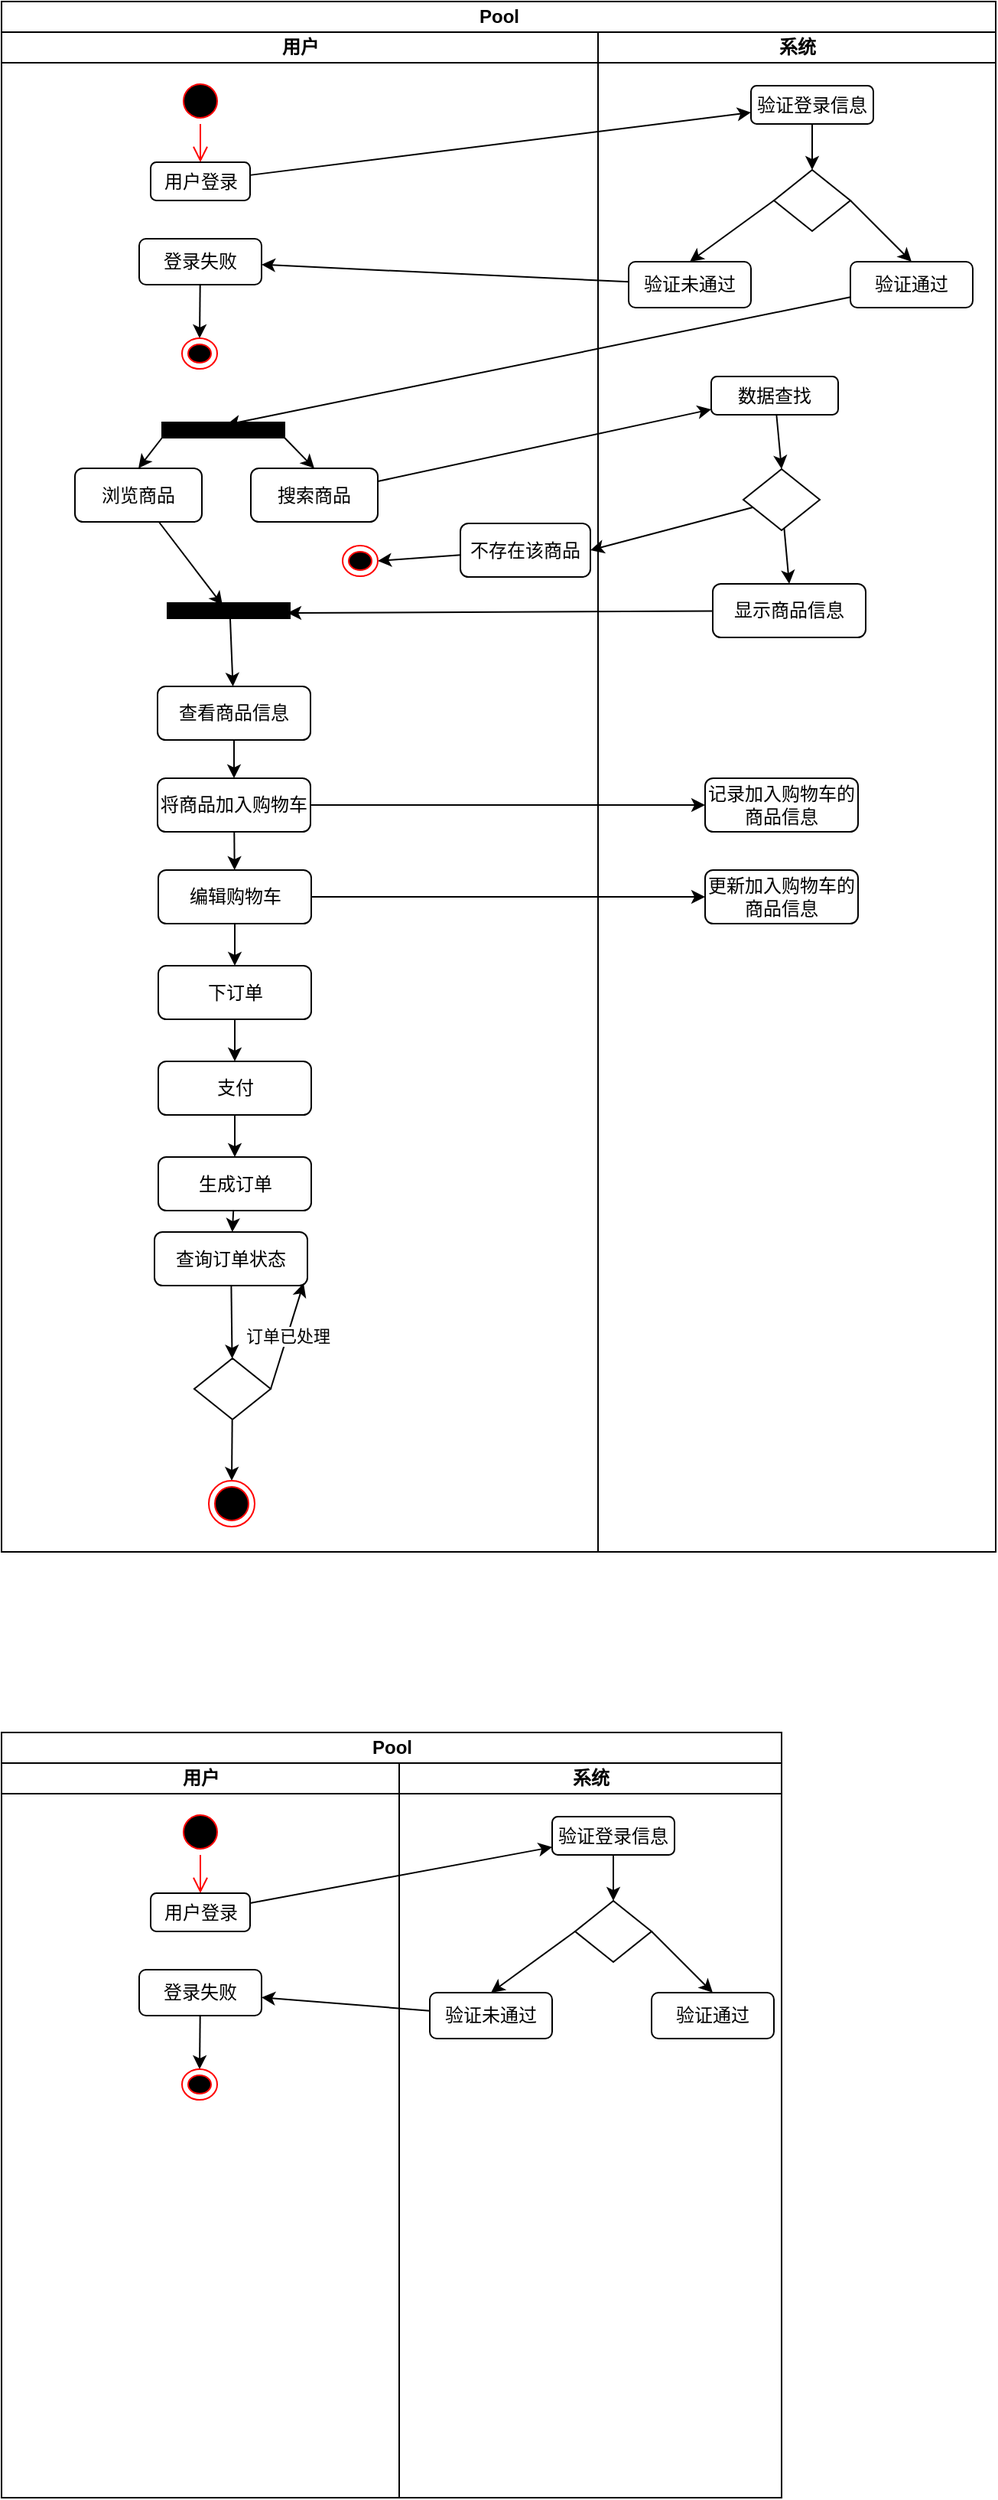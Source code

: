 <mxfile version="10.5.8" type="github"><diagram id="2ma4mFrUo7jNhCH0Uxba" name="Page-1"><mxGraphModel dx="2184" dy="1061" grid="1" gridSize="10" guides="1" tooltips="1" connect="1" arrows="1" fold="1" page="1" pageScale="1" pageWidth="3000" pageHeight="1169" math="0" shadow="0"><root><mxCell id="0"/><mxCell id="1" parent="0"/><mxCell id="Z3WakkSr-auNdNe9HEpy-1" value="Pool" style="swimlane;html=1;childLayout=stackLayout;resizeParent=1;resizeParentMax=0;startSize=20;" parent="1" vertex="1"><mxGeometry x="40" y="38" width="650" height="1013" as="geometry"/></mxCell><mxCell id="Z3WakkSr-auNdNe9HEpy-20" value="" style="edgeStyle=none;rounded=0;orthogonalLoop=1;jettySize=auto;html=1;" parent="Z3WakkSr-auNdNe9HEpy-1" source="Z3WakkSr-auNdNe9HEpy-15" target="Z3WakkSr-auNdNe9HEpy-19" edge="1"><mxGeometry relative="1" as="geometry"/></mxCell><mxCell id="Z3WakkSr-auNdNe9HEpy-2" value="用户" style="swimlane;html=1;startSize=20;" parent="Z3WakkSr-auNdNe9HEpy-1" vertex="1"><mxGeometry y="20" width="390" height="993" as="geometry"/></mxCell><mxCell id="Z3WakkSr-auNdNe9HEpy-13" value="" style="ellipse;html=1;shape=startState;fillColor=#000000;strokeColor=#ff0000;" parent="Z3WakkSr-auNdNe9HEpy-2" vertex="1"><mxGeometry x="115" y="30" width="30" height="30" as="geometry"/></mxCell><mxCell id="Z3WakkSr-auNdNe9HEpy-14" value="" style="html=1;verticalAlign=bottom;endArrow=open;endSize=8;strokeColor=#ff0000;entryX=0.5;entryY=0;entryDx=0;entryDy=0;" parent="Z3WakkSr-auNdNe9HEpy-2" source="Z3WakkSr-auNdNe9HEpy-13" target="Z3WakkSr-auNdNe9HEpy-15" edge="1"><mxGeometry relative="1" as="geometry"><mxPoint x="130" y="120" as="targetPoint"/></mxGeometry></mxCell><mxCell id="Z3WakkSr-auNdNe9HEpy-15" value="用户登录" style="rounded=1;whiteSpace=wrap;html=1;" parent="Z3WakkSr-auNdNe9HEpy-2" vertex="1"><mxGeometry x="97.5" y="85" width="65" height="25" as="geometry"/></mxCell><mxCell id="Z3WakkSr-auNdNe9HEpy-33" style="edgeStyle=none;rounded=0;orthogonalLoop=1;jettySize=auto;html=1;entryX=0.5;entryY=0;entryDx=0;entryDy=0;" parent="Z3WakkSr-auNdNe9HEpy-2" source="Z3WakkSr-auNdNe9HEpy-27" target="Z3WakkSr-auNdNe9HEpy-32" edge="1"><mxGeometry relative="1" as="geometry"/></mxCell><mxCell id="Z3WakkSr-auNdNe9HEpy-27" value="登录失败" style="rounded=1;whiteSpace=wrap;html=1;" parent="Z3WakkSr-auNdNe9HEpy-2" vertex="1"><mxGeometry x="90" y="135" width="80" height="30" as="geometry"/></mxCell><mxCell id="Z3WakkSr-auNdNe9HEpy-32" value="" style="ellipse;html=1;shape=endState;fillColor=#000000;strokeColor=#ff0000;" parent="Z3WakkSr-auNdNe9HEpy-2" vertex="1"><mxGeometry x="118" y="200" width="23" height="20" as="geometry"/></mxCell><mxCell id="Z3WakkSr-auNdNe9HEpy-59" value="" style="edgeStyle=none;rounded=0;orthogonalLoop=1;jettySize=auto;html=1;exitX=0.95;exitY=0.488;exitDx=0;exitDy=0;exitPerimeter=0;" parent="Z3WakkSr-auNdNe9HEpy-2" source="cKFdzf_MCR1JzwnH659H-6" target="Z3WakkSr-auNdNe9HEpy-58" edge="1"><mxGeometry relative="1" as="geometry"><mxPoint x="152.365" y="397.5" as="sourcePoint"/></mxGeometry></mxCell><mxCell id="Z3WakkSr-auNdNe9HEpy-61" value="" style="edgeStyle=none;rounded=0;orthogonalLoop=1;jettySize=auto;html=1;" parent="Z3WakkSr-auNdNe9HEpy-2" source="Z3WakkSr-auNdNe9HEpy-58" target="Z3WakkSr-auNdNe9HEpy-60" edge="1"><mxGeometry relative="1" as="geometry"/></mxCell><mxCell id="Z3WakkSr-auNdNe9HEpy-58" value="查看商品信息" style="rounded=1;whiteSpace=wrap;html=1;" parent="Z3WakkSr-auNdNe9HEpy-2" vertex="1"><mxGeometry x="102" y="427.5" width="100" height="35" as="geometry"/></mxCell><mxCell id="Z3WakkSr-auNdNe9HEpy-65" value="" style="edgeStyle=none;rounded=0;orthogonalLoop=1;jettySize=auto;html=1;" parent="Z3WakkSr-auNdNe9HEpy-2" source="Z3WakkSr-auNdNe9HEpy-60" target="Z3WakkSr-auNdNe9HEpy-64" edge="1"><mxGeometry relative="1" as="geometry"/></mxCell><mxCell id="Z3WakkSr-auNdNe9HEpy-60" value="将商品加入购物车" style="rounded=1;whiteSpace=wrap;html=1;" parent="Z3WakkSr-auNdNe9HEpy-2" vertex="1"><mxGeometry x="102" y="487.5" width="100" height="35" as="geometry"/></mxCell><mxCell id="Z3WakkSr-auNdNe9HEpy-67" value="" style="edgeStyle=none;rounded=0;orthogonalLoop=1;jettySize=auto;html=1;" parent="Z3WakkSr-auNdNe9HEpy-2" source="Z3WakkSr-auNdNe9HEpy-64" target="Z3WakkSr-auNdNe9HEpy-66" edge="1"><mxGeometry relative="1" as="geometry"/></mxCell><mxCell id="Z3WakkSr-auNdNe9HEpy-64" value="编辑购物车" style="rounded=1;whiteSpace=wrap;html=1;" parent="Z3WakkSr-auNdNe9HEpy-2" vertex="1"><mxGeometry x="102.5" y="547.5" width="100" height="35" as="geometry"/></mxCell><mxCell id="Z3WakkSr-auNdNe9HEpy-69" value="" style="edgeStyle=none;rounded=0;orthogonalLoop=1;jettySize=auto;html=1;" parent="Z3WakkSr-auNdNe9HEpy-2" source="Z3WakkSr-auNdNe9HEpy-66" target="Z3WakkSr-auNdNe9HEpy-68" edge="1"><mxGeometry relative="1" as="geometry"/></mxCell><mxCell id="Z3WakkSr-auNdNe9HEpy-66" value="下订单" style="rounded=1;whiteSpace=wrap;html=1;" parent="Z3WakkSr-auNdNe9HEpy-2" vertex="1"><mxGeometry x="102.5" y="610" width="100" height="35" as="geometry"/></mxCell><mxCell id="Z3WakkSr-auNdNe9HEpy-73" style="edgeStyle=none;rounded=0;orthogonalLoop=1;jettySize=auto;html=1;" parent="Z3WakkSr-auNdNe9HEpy-2" source="Z3WakkSr-auNdNe9HEpy-68" target="Z3WakkSr-auNdNe9HEpy-70" edge="1"><mxGeometry relative="1" as="geometry"/></mxCell><mxCell id="Z3WakkSr-auNdNe9HEpy-68" value="支付" style="rounded=1;whiteSpace=wrap;html=1;" parent="Z3WakkSr-auNdNe9HEpy-2" vertex="1"><mxGeometry x="102.5" y="672.5" width="100" height="35" as="geometry"/></mxCell><mxCell id="cKFdzf_MCR1JzwnH659H-19" style="edgeStyle=none;rounded=0;orthogonalLoop=1;jettySize=auto;html=1;" edge="1" parent="Z3WakkSr-auNdNe9HEpy-2" source="Z3WakkSr-auNdNe9HEpy-70" target="Z3WakkSr-auNdNe9HEpy-75"><mxGeometry relative="1" as="geometry"/></mxCell><mxCell id="Z3WakkSr-auNdNe9HEpy-70" value="生成订单" style="rounded=1;whiteSpace=wrap;html=1;" parent="Z3WakkSr-auNdNe9HEpy-2" vertex="1"><mxGeometry x="102.5" y="735" width="100" height="35" as="geometry"/></mxCell><mxCell id="Z3WakkSr-auNdNe9HEpy-102" style="edgeStyle=none;rounded=0;orthogonalLoop=1;jettySize=auto;html=1;" parent="Z3WakkSr-auNdNe9HEpy-2" source="Z3WakkSr-auNdNe9HEpy-75" target="Z3WakkSr-auNdNe9HEpy-100" edge="1"><mxGeometry relative="1" as="geometry"/></mxCell><mxCell id="Z3WakkSr-auNdNe9HEpy-75" value="查询订单状态" style="rounded=1;whiteSpace=wrap;html=1;" parent="Z3WakkSr-auNdNe9HEpy-2" vertex="1"><mxGeometry x="100" y="784" width="100" height="35" as="geometry"/></mxCell><mxCell id="Z3WakkSr-auNdNe9HEpy-104" style="edgeStyle=none;rounded=0;orthogonalLoop=1;jettySize=auto;html=1;entryX=0.5;entryY=0;entryDx=0;entryDy=0;" parent="Z3WakkSr-auNdNe9HEpy-2" source="Z3WakkSr-auNdNe9HEpy-100" target="Z3WakkSr-auNdNe9HEpy-103" edge="1"><mxGeometry relative="1" as="geometry"/></mxCell><mxCell id="Z3WakkSr-auNdNe9HEpy-108" value="订单已处理" style="edgeStyle=none;rounded=0;orthogonalLoop=1;jettySize=auto;html=1;entryX=0.975;entryY=0.957;entryDx=0;entryDy=0;entryPerimeter=0;exitX=1;exitY=0.5;exitDx=0;exitDy=0;" parent="Z3WakkSr-auNdNe9HEpy-2" source="Z3WakkSr-auNdNe9HEpy-100" target="Z3WakkSr-auNdNe9HEpy-75" edge="1"><mxGeometry relative="1" as="geometry"/></mxCell><mxCell id="Z3WakkSr-auNdNe9HEpy-100" value="" style="rhombus;whiteSpace=wrap;html=1;" parent="Z3WakkSr-auNdNe9HEpy-2" vertex="1"><mxGeometry x="126" y="866.5" width="50" height="40" as="geometry"/></mxCell><mxCell id="Z3WakkSr-auNdNe9HEpy-103" value="" style="ellipse;html=1;shape=endState;fillColor=#000000;strokeColor=#ff0000;" parent="Z3WakkSr-auNdNe9HEpy-2" vertex="1"><mxGeometry x="135.5" y="946.5" width="30" height="30" as="geometry"/></mxCell><mxCell id="cKFdzf_MCR1JzwnH659H-4" style="rounded=0;orthogonalLoop=1;jettySize=auto;html=1;entryX=0.5;entryY=0;entryDx=0;entryDy=0;" edge="1" parent="Z3WakkSr-auNdNe9HEpy-2" source="cKFdzf_MCR1JzwnH659H-1" target="cKFdzf_MCR1JzwnH659H-2"><mxGeometry relative="1" as="geometry"/></mxCell><mxCell id="cKFdzf_MCR1JzwnH659H-5" style="edgeStyle=none;rounded=0;orthogonalLoop=1;jettySize=auto;html=1;entryX=0.5;entryY=0;entryDx=0;entryDy=0;" edge="1" parent="Z3WakkSr-auNdNe9HEpy-2" source="cKFdzf_MCR1JzwnH659H-1" target="cKFdzf_MCR1JzwnH659H-3"><mxGeometry relative="1" as="geometry"/></mxCell><mxCell id="cKFdzf_MCR1JzwnH659H-1" value="" style="html=1;points=[];perimeter=orthogonalPerimeter;rotation=90;fillColor=#000000;" vertex="1" parent="Z3WakkSr-auNdNe9HEpy-2"><mxGeometry x="140" y="220" width="10" height="80" as="geometry"/></mxCell><mxCell id="cKFdzf_MCR1JzwnH659H-7" style="edgeStyle=none;rounded=0;orthogonalLoop=1;jettySize=auto;html=1;entryX=0.15;entryY=0.55;entryDx=0;entryDy=0;entryPerimeter=0;" edge="1" parent="Z3WakkSr-auNdNe9HEpy-2" source="cKFdzf_MCR1JzwnH659H-2" target="cKFdzf_MCR1JzwnH659H-6"><mxGeometry relative="1" as="geometry"/></mxCell><mxCell id="cKFdzf_MCR1JzwnH659H-2" value="浏览商品" style="rounded=1;whiteSpace=wrap;html=1;" vertex="1" parent="Z3WakkSr-auNdNe9HEpy-2"><mxGeometry x="48" y="285" width="83" height="35" as="geometry"/></mxCell><mxCell id="cKFdzf_MCR1JzwnH659H-3" value="搜索商品" style="rounded=1;whiteSpace=wrap;html=1;" vertex="1" parent="Z3WakkSr-auNdNe9HEpy-2"><mxGeometry x="163" y="285" width="83" height="35" as="geometry"/></mxCell><mxCell id="cKFdzf_MCR1JzwnH659H-6" value="" style="html=1;points=[];perimeter=orthogonalPerimeter;rotation=90;fillColor=#000000;" vertex="1" parent="Z3WakkSr-auNdNe9HEpy-2"><mxGeometry x="143.5" y="338" width="10" height="80" as="geometry"/></mxCell><mxCell id="cKFdzf_MCR1JzwnH659H-18" style="edgeStyle=none;rounded=0;orthogonalLoop=1;jettySize=auto;html=1;entryX=1;entryY=0.5;entryDx=0;entryDy=0;" edge="1" parent="Z3WakkSr-auNdNe9HEpy-2" source="cKFdzf_MCR1JzwnH659H-15" target="cKFdzf_MCR1JzwnH659H-17"><mxGeometry relative="1" as="geometry"/></mxCell><mxCell id="cKFdzf_MCR1JzwnH659H-15" value="不存在该商品" style="rounded=1;whiteSpace=wrap;html=1;" vertex="1" parent="Z3WakkSr-auNdNe9HEpy-2"><mxGeometry x="300" y="321" width="85" height="35" as="geometry"/></mxCell><mxCell id="cKFdzf_MCR1JzwnH659H-17" value="" style="ellipse;html=1;shape=endState;fillColor=#000000;strokeColor=#ff0000;" vertex="1" parent="Z3WakkSr-auNdNe9HEpy-2"><mxGeometry x="223" y="335.5" width="23" height="20" as="geometry"/></mxCell><mxCell id="Z3WakkSr-auNdNe9HEpy-3" value="系统" style="swimlane;html=1;startSize=20;" parent="Z3WakkSr-auNdNe9HEpy-1" vertex="1"><mxGeometry x="390" y="20" width="260" height="993" as="geometry"/></mxCell><mxCell id="Z3WakkSr-auNdNe9HEpy-22" style="edgeStyle=none;rounded=0;orthogonalLoop=1;jettySize=auto;html=1;" parent="Z3WakkSr-auNdNe9HEpy-3" source="Z3WakkSr-auNdNe9HEpy-19" target="Z3WakkSr-auNdNe9HEpy-21" edge="1"><mxGeometry relative="1" as="geometry"/></mxCell><mxCell id="Z3WakkSr-auNdNe9HEpy-19" value="验证登录信息" style="rounded=1;whiteSpace=wrap;html=1;" parent="Z3WakkSr-auNdNe9HEpy-3" vertex="1"><mxGeometry x="100" y="35" width="80" height="25" as="geometry"/></mxCell><mxCell id="Z3WakkSr-auNdNe9HEpy-28" style="edgeStyle=none;rounded=0;orthogonalLoop=1;jettySize=auto;html=1;exitX=0;exitY=0.5;exitDx=0;exitDy=0;entryX=0.5;entryY=0;entryDx=0;entryDy=0;" parent="Z3WakkSr-auNdNe9HEpy-3" source="Z3WakkSr-auNdNe9HEpy-21" target="Z3WakkSr-auNdNe9HEpy-23" edge="1"><mxGeometry relative="1" as="geometry"/></mxCell><mxCell id="Z3WakkSr-auNdNe9HEpy-31" style="edgeStyle=none;rounded=0;orthogonalLoop=1;jettySize=auto;html=1;exitX=1;exitY=0.5;exitDx=0;exitDy=0;entryX=0.5;entryY=0;entryDx=0;entryDy=0;" parent="Z3WakkSr-auNdNe9HEpy-3" source="Z3WakkSr-auNdNe9HEpy-21" target="Z3WakkSr-auNdNe9HEpy-30" edge="1"><mxGeometry relative="1" as="geometry"/></mxCell><mxCell id="Z3WakkSr-auNdNe9HEpy-21" value="" style="rhombus;whiteSpace=wrap;html=1;" parent="Z3WakkSr-auNdNe9HEpy-3" vertex="1"><mxGeometry x="115" y="90" width="50" height="40" as="geometry"/></mxCell><mxCell id="Z3WakkSr-auNdNe9HEpy-23" value="验证未通过" style="rounded=1;whiteSpace=wrap;html=1;" parent="Z3WakkSr-auNdNe9HEpy-3" vertex="1"><mxGeometry x="20" y="150" width="80" height="30" as="geometry"/></mxCell><mxCell id="Z3WakkSr-auNdNe9HEpy-30" value="验证通过" style="rounded=1;whiteSpace=wrap;html=1;" parent="Z3WakkSr-auNdNe9HEpy-3" vertex="1"><mxGeometry x="165" y="150" width="80" height="30" as="geometry"/></mxCell><mxCell id="Z3WakkSr-auNdNe9HEpy-56" value="显示商品信息" style="rounded=1;whiteSpace=wrap;html=1;" parent="Z3WakkSr-auNdNe9HEpy-3" vertex="1"><mxGeometry x="75" y="360.5" width="100" height="35" as="geometry"/></mxCell><mxCell id="Z3WakkSr-auNdNe9HEpy-62" value="记录加入购物车的商品信息" style="rounded=1;whiteSpace=wrap;html=1;" parent="Z3WakkSr-auNdNe9HEpy-3" vertex="1"><mxGeometry x="70" y="487.5" width="100" height="35" as="geometry"/></mxCell><mxCell id="Z3WakkSr-auNdNe9HEpy-110" value="更新加入购物车的商品信息" style="rounded=1;whiteSpace=wrap;html=1;" parent="Z3WakkSr-auNdNe9HEpy-3" vertex="1"><mxGeometry x="70" y="547.5" width="100" height="35" as="geometry"/></mxCell><mxCell id="cKFdzf_MCR1JzwnH659H-13" style="edgeStyle=none;rounded=0;orthogonalLoop=1;jettySize=auto;html=1;entryX=0.5;entryY=0;entryDx=0;entryDy=0;" edge="1" parent="Z3WakkSr-auNdNe9HEpy-3" source="cKFdzf_MCR1JzwnH659H-10" target="cKFdzf_MCR1JzwnH659H-12"><mxGeometry relative="1" as="geometry"/></mxCell><mxCell id="cKFdzf_MCR1JzwnH659H-10" value="数据查找" style="rounded=1;whiteSpace=wrap;html=1;" vertex="1" parent="Z3WakkSr-auNdNe9HEpy-3"><mxGeometry x="74" y="225" width="83" height="25" as="geometry"/></mxCell><mxCell id="cKFdzf_MCR1JzwnH659H-14" style="edgeStyle=none;rounded=0;orthogonalLoop=1;jettySize=auto;html=1;entryX=0.5;entryY=0;entryDx=0;entryDy=0;" edge="1" parent="Z3WakkSr-auNdNe9HEpy-3" source="cKFdzf_MCR1JzwnH659H-12" target="Z3WakkSr-auNdNe9HEpy-56"><mxGeometry relative="1" as="geometry"/></mxCell><mxCell id="cKFdzf_MCR1JzwnH659H-12" value="" style="rhombus;whiteSpace=wrap;html=1;" vertex="1" parent="Z3WakkSr-auNdNe9HEpy-3"><mxGeometry x="95" y="285.5" width="50" height="40" as="geometry"/></mxCell><mxCell id="Z3WakkSr-auNdNe9HEpy-29" style="edgeStyle=none;rounded=0;orthogonalLoop=1;jettySize=auto;html=1;" parent="Z3WakkSr-auNdNe9HEpy-1" source="Z3WakkSr-auNdNe9HEpy-23" target="Z3WakkSr-auNdNe9HEpy-27" edge="1"><mxGeometry relative="1" as="geometry"/></mxCell><mxCell id="Z3WakkSr-auNdNe9HEpy-54" style="edgeStyle=none;rounded=0;orthogonalLoop=1;jettySize=auto;html=1;entryX=0.15;entryY=0.475;entryDx=0;entryDy=0;entryPerimeter=0;" parent="Z3WakkSr-auNdNe9HEpy-1" source="Z3WakkSr-auNdNe9HEpy-30" target="cKFdzf_MCR1JzwnH659H-1" edge="1"><mxGeometry relative="1" as="geometry"/></mxCell><mxCell id="Z3WakkSr-auNdNe9HEpy-63" value="" style="edgeStyle=none;rounded=0;orthogonalLoop=1;jettySize=auto;html=1;" parent="Z3WakkSr-auNdNe9HEpy-1" source="Z3WakkSr-auNdNe9HEpy-60" target="Z3WakkSr-auNdNe9HEpy-62" edge="1"><mxGeometry relative="1" as="geometry"/></mxCell><mxCell id="Z3WakkSr-auNdNe9HEpy-112" style="edgeStyle=none;rounded=0;orthogonalLoop=1;jettySize=auto;html=1;" parent="Z3WakkSr-auNdNe9HEpy-1" source="Z3WakkSr-auNdNe9HEpy-64" target="Z3WakkSr-auNdNe9HEpy-110" edge="1"><mxGeometry relative="1" as="geometry"/></mxCell><mxCell id="cKFdzf_MCR1JzwnH659H-9" style="edgeStyle=none;rounded=0;orthogonalLoop=1;jettySize=auto;html=1;entryX=0.65;entryY=0.019;entryDx=0;entryDy=0;entryPerimeter=0;" edge="1" parent="Z3WakkSr-auNdNe9HEpy-1" source="Z3WakkSr-auNdNe9HEpy-56" target="cKFdzf_MCR1JzwnH659H-6"><mxGeometry relative="1" as="geometry"/></mxCell><mxCell id="cKFdzf_MCR1JzwnH659H-11" value="" style="edgeStyle=none;rounded=0;orthogonalLoop=1;jettySize=auto;html=1;" edge="1" parent="Z3WakkSr-auNdNe9HEpy-1" source="cKFdzf_MCR1JzwnH659H-3" target="cKFdzf_MCR1JzwnH659H-10"><mxGeometry relative="1" as="geometry"/></mxCell><mxCell id="cKFdzf_MCR1JzwnH659H-16" style="edgeStyle=none;rounded=0;orthogonalLoop=1;jettySize=auto;html=1;entryX=1;entryY=0.5;entryDx=0;entryDy=0;" edge="1" parent="Z3WakkSr-auNdNe9HEpy-1" source="cKFdzf_MCR1JzwnH659H-12" target="cKFdzf_MCR1JzwnH659H-15"><mxGeometry relative="1" as="geometry"/></mxCell><mxCell id="Z3WakkSr-auNdNe9HEpy-35" value="Pool" style="swimlane;html=1;childLayout=stackLayout;resizeParent=1;resizeParentMax=0;startSize=20;" parent="1" vertex="1"><mxGeometry x="40" y="1169" width="510" height="500" as="geometry"/></mxCell><mxCell id="Z3WakkSr-auNdNe9HEpy-36" value="用户" style="swimlane;html=1;startSize=20;" parent="Z3WakkSr-auNdNe9HEpy-35" vertex="1"><mxGeometry y="20" width="260" height="480" as="geometry"/></mxCell><mxCell id="Z3WakkSr-auNdNe9HEpy-37" value="" style="ellipse;html=1;shape=startState;fillColor=#000000;strokeColor=#ff0000;" parent="Z3WakkSr-auNdNe9HEpy-36" vertex="1"><mxGeometry x="115" y="30" width="30" height="30" as="geometry"/></mxCell><mxCell id="Z3WakkSr-auNdNe9HEpy-38" value="" style="html=1;verticalAlign=bottom;endArrow=open;endSize=8;strokeColor=#ff0000;entryX=0.5;entryY=0;entryDx=0;entryDy=0;" parent="Z3WakkSr-auNdNe9HEpy-36" source="Z3WakkSr-auNdNe9HEpy-37" target="Z3WakkSr-auNdNe9HEpy-39" edge="1"><mxGeometry relative="1" as="geometry"><mxPoint x="130" y="120" as="targetPoint"/></mxGeometry></mxCell><mxCell id="Z3WakkSr-auNdNe9HEpy-39" value="用户登录" style="rounded=1;whiteSpace=wrap;html=1;" parent="Z3WakkSr-auNdNe9HEpy-36" vertex="1"><mxGeometry x="97.5" y="85" width="65" height="25" as="geometry"/></mxCell><mxCell id="Z3WakkSr-auNdNe9HEpy-40" style="edgeStyle=none;rounded=0;orthogonalLoop=1;jettySize=auto;html=1;entryX=0.5;entryY=0;entryDx=0;entryDy=0;" parent="Z3WakkSr-auNdNe9HEpy-36" source="Z3WakkSr-auNdNe9HEpy-41" target="Z3WakkSr-auNdNe9HEpy-42" edge="1"><mxGeometry relative="1" as="geometry"/></mxCell><mxCell id="Z3WakkSr-auNdNe9HEpy-41" value="登录失败" style="rounded=1;whiteSpace=wrap;html=1;" parent="Z3WakkSr-auNdNe9HEpy-36" vertex="1"><mxGeometry x="90" y="135" width="80" height="30" as="geometry"/></mxCell><mxCell id="Z3WakkSr-auNdNe9HEpy-42" value="" style="ellipse;html=1;shape=endState;fillColor=#000000;strokeColor=#ff0000;" parent="Z3WakkSr-auNdNe9HEpy-36" vertex="1"><mxGeometry x="118" y="200" width="23" height="20" as="geometry"/></mxCell><mxCell id="Z3WakkSr-auNdNe9HEpy-43" value="" style="edgeStyle=none;rounded=0;orthogonalLoop=1;jettySize=auto;html=1;" parent="Z3WakkSr-auNdNe9HEpy-35" source="Z3WakkSr-auNdNe9HEpy-39" target="Z3WakkSr-auNdNe9HEpy-46" edge="1"><mxGeometry relative="1" as="geometry"/></mxCell><mxCell id="Z3WakkSr-auNdNe9HEpy-44" value="系统" style="swimlane;html=1;startSize=20;" parent="Z3WakkSr-auNdNe9HEpy-35" vertex="1"><mxGeometry x="260" y="20" width="250" height="480" as="geometry"/></mxCell><mxCell id="Z3WakkSr-auNdNe9HEpy-45" style="edgeStyle=none;rounded=0;orthogonalLoop=1;jettySize=auto;html=1;" parent="Z3WakkSr-auNdNe9HEpy-44" source="Z3WakkSr-auNdNe9HEpy-46" target="Z3WakkSr-auNdNe9HEpy-49" edge="1"><mxGeometry relative="1" as="geometry"/></mxCell><mxCell id="Z3WakkSr-auNdNe9HEpy-46" value="验证登录信息" style="rounded=1;whiteSpace=wrap;html=1;" parent="Z3WakkSr-auNdNe9HEpy-44" vertex="1"><mxGeometry x="100" y="35" width="80" height="25" as="geometry"/></mxCell><mxCell id="Z3WakkSr-auNdNe9HEpy-47" style="edgeStyle=none;rounded=0;orthogonalLoop=1;jettySize=auto;html=1;exitX=0;exitY=0.5;exitDx=0;exitDy=0;entryX=0.5;entryY=0;entryDx=0;entryDy=0;" parent="Z3WakkSr-auNdNe9HEpy-44" source="Z3WakkSr-auNdNe9HEpy-49" target="Z3WakkSr-auNdNe9HEpy-50" edge="1"><mxGeometry relative="1" as="geometry"/></mxCell><mxCell id="Z3WakkSr-auNdNe9HEpy-48" style="edgeStyle=none;rounded=0;orthogonalLoop=1;jettySize=auto;html=1;exitX=1;exitY=0.5;exitDx=0;exitDy=0;entryX=0.5;entryY=0;entryDx=0;entryDy=0;" parent="Z3WakkSr-auNdNe9HEpy-44" source="Z3WakkSr-auNdNe9HEpy-49" target="Z3WakkSr-auNdNe9HEpy-51" edge="1"><mxGeometry relative="1" as="geometry"/></mxCell><mxCell id="Z3WakkSr-auNdNe9HEpy-49" value="" style="rhombus;whiteSpace=wrap;html=1;" parent="Z3WakkSr-auNdNe9HEpy-44" vertex="1"><mxGeometry x="115" y="90" width="50" height="40" as="geometry"/></mxCell><mxCell id="Z3WakkSr-auNdNe9HEpy-50" value="验证未通过" style="rounded=1;whiteSpace=wrap;html=1;" parent="Z3WakkSr-auNdNe9HEpy-44" vertex="1"><mxGeometry x="20" y="150" width="80" height="30" as="geometry"/></mxCell><mxCell id="Z3WakkSr-auNdNe9HEpy-51" value="验证通过" style="rounded=1;whiteSpace=wrap;html=1;" parent="Z3WakkSr-auNdNe9HEpy-44" vertex="1"><mxGeometry x="165" y="150" width="80" height="30" as="geometry"/></mxCell><mxCell id="Z3WakkSr-auNdNe9HEpy-52" style="edgeStyle=none;rounded=0;orthogonalLoop=1;jettySize=auto;html=1;" parent="Z3WakkSr-auNdNe9HEpy-35" source="Z3WakkSr-auNdNe9HEpy-50" target="Z3WakkSr-auNdNe9HEpy-41" edge="1"><mxGeometry relative="1" as="geometry"/></mxCell></root></mxGraphModel></diagram></mxfile>